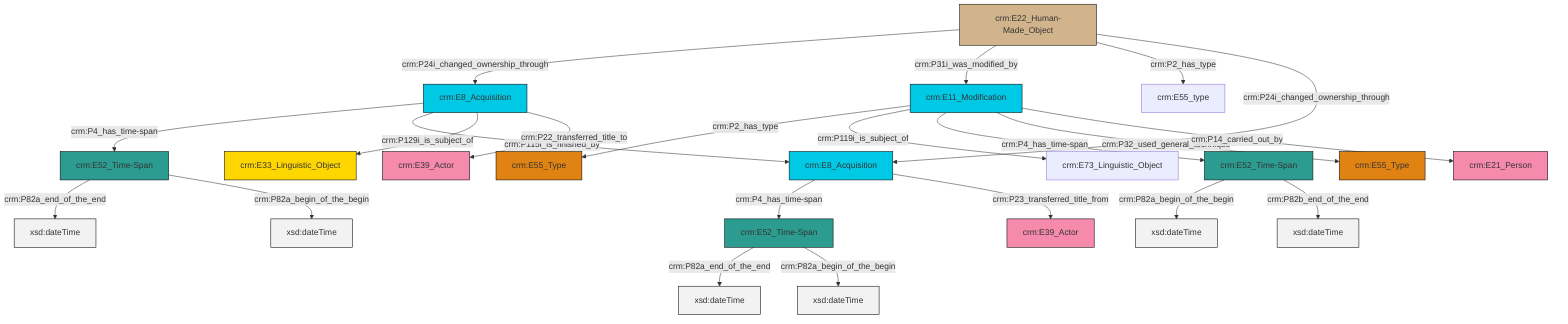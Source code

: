 graph TD
classDef Literal fill:#f2f2f2,stroke:#000000;
classDef CRM_Entity fill:#FFFFFF,stroke:#000000;
classDef Temporal_Entity fill:#00C9E6, stroke:#000000;
classDef Type fill:#E18312, stroke:#000000;
classDef Time-Span fill:#2C9C91, stroke:#000000;
classDef Appellation fill:#FFEB7F, stroke:#000000;
classDef Place fill:#008836, stroke:#000000;
classDef Persistent_Item fill:#B266B2, stroke:#000000;
classDef Conceptual_Object fill:#FFD700, stroke:#000000;
classDef Physical_Thing fill:#D2B48C, stroke:#000000;
classDef Actor fill:#f58aad, stroke:#000000;
classDef PC_Classes fill:#4ce600, stroke:#000000;
classDef Multi fill:#cccccc,stroke:#000000;

2["crm:E52_Time-Span"]:::Time-Span -->|crm:P82a_end_of_the_end| 3[xsd:dateTime]:::Literal
5["crm:E8_Acquisition"]:::Temporal_Entity -->|crm:P4_has_time-span| 6["crm:E52_Time-Span"]:::Time-Span
2["crm:E52_Time-Span"]:::Time-Span -->|crm:P82a_begin_of_the_begin| 7[xsd:dateTime]:::Literal
8["crm:E22_Human-Made_Object"]:::Physical_Thing -->|crm:P24i_changed_ownership_through| 9["crm:E8_Acquisition"]:::Temporal_Entity
9["crm:E8_Acquisition"]:::Temporal_Entity -->|crm:P4_has_time-span| 2["crm:E52_Time-Span"]:::Time-Span
11["crm:E11_Modification"]:::Temporal_Entity -->|crm:P2_has_type| 12["crm:E55_Type"]:::Type
8["crm:E22_Human-Made_Object"]:::Physical_Thing -->|crm:P31i_was_modified_by| 11["crm:E11_Modification"]:::Temporal_Entity
11["crm:E11_Modification"]:::Temporal_Entity -->|crm:P119i_is_subject_of| 13["crm:E73_Linguistic_Object"]:::Default
15["crm:E52_Time-Span"]:::Time-Span -->|crm:P82a_begin_of_the_begin| 16[xsd:dateTime]:::Literal
9["crm:E8_Acquisition"]:::Temporal_Entity -->|crm:P115i_is_finished_by| 5["crm:E8_Acquisition"]:::Temporal_Entity
8["crm:E22_Human-Made_Object"]:::Physical_Thing -->|crm:P2_has_type| 19["crm:E55_type"]:::Default
15["crm:E52_Time-Span"]:::Time-Span -->|crm:P82b_end_of_the_end| 21[xsd:dateTime]:::Literal
6["crm:E52_Time-Span"]:::Time-Span -->|crm:P82a_end_of_the_end| 22[xsd:dateTime]:::Literal
9["crm:E8_Acquisition"]:::Temporal_Entity -->|crm:P129i_is_subject_of| 27["crm:E33_Linguistic_Object"]:::Conceptual_Object
11["crm:E11_Modification"]:::Temporal_Entity -->|crm:P4_has_time-span| 15["crm:E52_Time-Span"]:::Time-Span
5["crm:E8_Acquisition"]:::Temporal_Entity -->|crm:P23_transferred_title_from| 0["crm:E39_Actor"]:::Actor
11["crm:E11_Modification"]:::Temporal_Entity -->|crm:P32_used_general_technique| 25["crm:E55_Type"]:::Type
9["crm:E8_Acquisition"]:::Temporal_Entity -->|crm:P22_transferred_title_to| 17["crm:E39_Actor"]:::Actor
11["crm:E11_Modification"]:::Temporal_Entity -->|crm:P14_carried_out_by| 31["crm:E21_Person"]:::Actor
8["crm:E22_Human-Made_Object"]:::Physical_Thing -->|crm:P24i_changed_ownership_through| 5["crm:E8_Acquisition"]:::Temporal_Entity
6["crm:E52_Time-Span"]:::Time-Span -->|crm:P82a_begin_of_the_begin| 35[xsd:dateTime]:::Literal